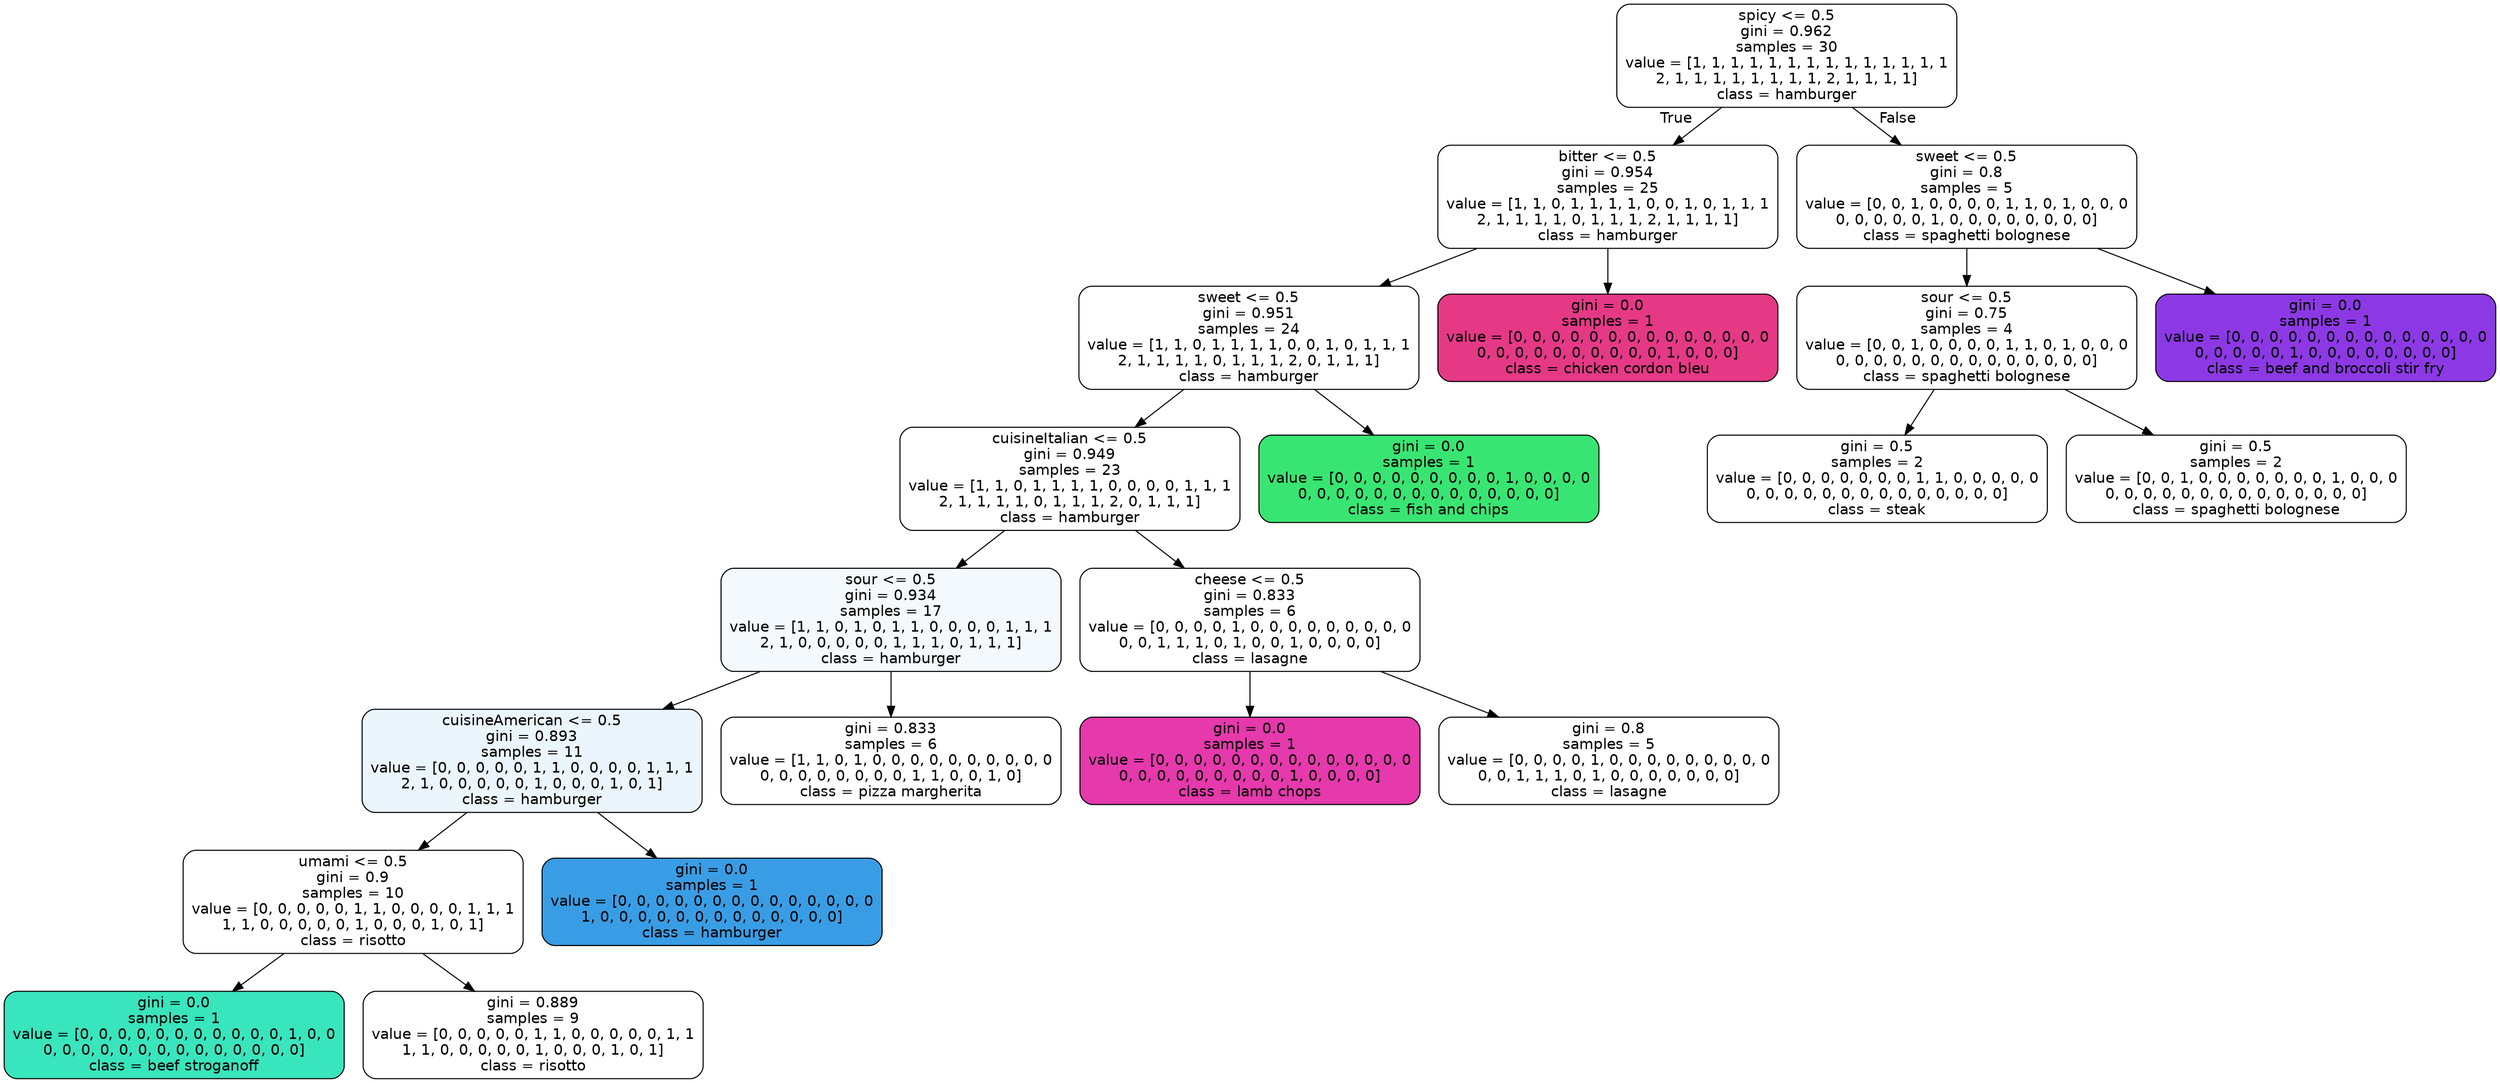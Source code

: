 digraph Tree {
node [shape=box, style="filled, rounded", color="black", fontname="helvetica"] ;
edge [fontname="helvetica"] ;
0 [label="spicy <= 0.5\ngini = 0.962\nsamples = 30\nvalue = [1, 1, 1, 1, 1, 1, 1, 1, 1, 1, 1, 1, 1, 1\n2, 1, 1, 1, 1, 1, 1, 1, 1, 2, 1, 1, 1, 1]\nclass = hamburger", fillcolor="#ffffff"] ;
1 [label="bitter <= 0.5\ngini = 0.954\nsamples = 25\nvalue = [1, 1, 0, 1, 1, 1, 1, 0, 0, 1, 0, 1, 1, 1\n2, 1, 1, 1, 1, 0, 1, 1, 1, 2, 1, 1, 1, 1]\nclass = hamburger", fillcolor="#ffffff"] ;
0 -> 1 [labeldistance=2.5, labelangle=45, headlabel="True"] ;
2 [label="sweet <= 0.5\ngini = 0.951\nsamples = 24\nvalue = [1, 1, 0, 1, 1, 1, 1, 0, 0, 1, 0, 1, 1, 1\n2, 1, 1, 1, 1, 0, 1, 1, 1, 2, 0, 1, 1, 1]\nclass = hamburger", fillcolor="#ffffff"] ;
1 -> 2 ;
3 [label="cuisineItalian <= 0.5\ngini = 0.949\nsamples = 23\nvalue = [1, 1, 0, 1, 1, 1, 1, 0, 0, 0, 0, 1, 1, 1\n2, 1, 1, 1, 1, 0, 1, 1, 1, 2, 0, 1, 1, 1]\nclass = hamburger", fillcolor="#ffffff"] ;
2 -> 3 ;
4 [label="sour <= 0.5\ngini = 0.934\nsamples = 17\nvalue = [1, 1, 0, 1, 0, 1, 1, 0, 0, 0, 0, 1, 1, 1\n2, 1, 0, 0, 0, 0, 0, 1, 1, 1, 0, 1, 1, 1]\nclass = hamburger", fillcolor="#f3f9fd"] ;
3 -> 4 ;
5 [label="cuisineAmerican <= 0.5\ngini = 0.893\nsamples = 11\nvalue = [0, 0, 0, 0, 0, 1, 1, 0, 0, 0, 0, 1, 1, 1\n2, 1, 0, 0, 0, 0, 0, 1, 0, 0, 0, 1, 0, 1]\nclass = hamburger", fillcolor="#ebf5fc"] ;
4 -> 5 ;
6 [label="umami <= 0.5\ngini = 0.9\nsamples = 10\nvalue = [0, 0, 0, 0, 0, 1, 1, 0, 0, 0, 0, 1, 1, 1\n1, 1, 0, 0, 0, 0, 0, 1, 0, 0, 0, 1, 0, 1]\nclass = risotto", fillcolor="#ffffff"] ;
5 -> 6 ;
7 [label="gini = 0.0\nsamples = 1\nvalue = [0, 0, 0, 0, 0, 0, 0, 0, 0, 0, 0, 1, 0, 0\n0, 0, 0, 0, 0, 0, 0, 0, 0, 0, 0, 0, 0, 0]\nclass = beef stroganoff", fillcolor="#39e5bd"] ;
6 -> 7 ;
8 [label="gini = 0.889\nsamples = 9\nvalue = [0, 0, 0, 0, 0, 1, 1, 0, 0, 0, 0, 0, 1, 1\n1, 1, 0, 0, 0, 0, 0, 1, 0, 0, 0, 1, 0, 1]\nclass = risotto", fillcolor="#ffffff"] ;
6 -> 8 ;
9 [label="gini = 0.0\nsamples = 1\nvalue = [0, 0, 0, 0, 0, 0, 0, 0, 0, 0, 0, 0, 0, 0\n1, 0, 0, 0, 0, 0, 0, 0, 0, 0, 0, 0, 0, 0]\nclass = hamburger", fillcolor="#399de5"] ;
5 -> 9 ;
10 [label="gini = 0.833\nsamples = 6\nvalue = [1, 1, 0, 1, 0, 0, 0, 0, 0, 0, 0, 0, 0, 0\n0, 0, 0, 0, 0, 0, 0, 0, 1, 1, 0, 0, 1, 0]\nclass = pizza margherita", fillcolor="#ffffff"] ;
4 -> 10 ;
11 [label="cheese <= 0.5\ngini = 0.833\nsamples = 6\nvalue = [0, 0, 0, 0, 1, 0, 0, 0, 0, 0, 0, 0, 0, 0\n0, 0, 1, 1, 1, 0, 1, 0, 0, 1, 0, 0, 0, 0]\nclass = lasagne", fillcolor="#ffffff"] ;
3 -> 11 ;
12 [label="gini = 0.0\nsamples = 1\nvalue = [0, 0, 0, 0, 0, 0, 0, 0, 0, 0, 0, 0, 0, 0\n0, 0, 0, 0, 0, 0, 0, 0, 0, 1, 0, 0, 0, 0]\nclass = lamb chops", fillcolor="#e539ac"] ;
11 -> 12 ;
13 [label="gini = 0.8\nsamples = 5\nvalue = [0, 0, 0, 0, 1, 0, 0, 0, 0, 0, 0, 0, 0, 0\n0, 0, 1, 1, 1, 0, 1, 0, 0, 0, 0, 0, 0, 0]\nclass = lasagne", fillcolor="#ffffff"] ;
11 -> 13 ;
14 [label="gini = 0.0\nsamples = 1\nvalue = [0, 0, 0, 0, 0, 0, 0, 0, 0, 1, 0, 0, 0, 0\n0, 0, 0, 0, 0, 0, 0, 0, 0, 0, 0, 0, 0, 0]\nclass = fish and chips", fillcolor="#39e572"] ;
2 -> 14 ;
15 [label="gini = 0.0\nsamples = 1\nvalue = [0, 0, 0, 0, 0, 0, 0, 0, 0, 0, 0, 0, 0, 0\n0, 0, 0, 0, 0, 0, 0, 0, 0, 0, 1, 0, 0, 0]\nclass = chicken cordon bleu", fillcolor="#e53986"] ;
1 -> 15 ;
16 [label="sweet <= 0.5\ngini = 0.8\nsamples = 5\nvalue = [0, 0, 1, 0, 0, 0, 0, 1, 1, 0, 1, 0, 0, 0\n0, 0, 0, 0, 0, 1, 0, 0, 0, 0, 0, 0, 0, 0]\nclass = spaghetti bolognese", fillcolor="#ffffff"] ;
0 -> 16 [labeldistance=2.5, labelangle=-45, headlabel="False"] ;
17 [label="sour <= 0.5\ngini = 0.75\nsamples = 4\nvalue = [0, 0, 1, 0, 0, 0, 0, 1, 1, 0, 1, 0, 0, 0\n0, 0, 0, 0, 0, 0, 0, 0, 0, 0, 0, 0, 0, 0]\nclass = spaghetti bolognese", fillcolor="#ffffff"] ;
16 -> 17 ;
18 [label="gini = 0.5\nsamples = 2\nvalue = [0, 0, 0, 0, 0, 0, 0, 1, 1, 0, 0, 0, 0, 0\n0, 0, 0, 0, 0, 0, 0, 0, 0, 0, 0, 0, 0, 0]\nclass = steak", fillcolor="#ffffff"] ;
17 -> 18 ;
19 [label="gini = 0.5\nsamples = 2\nvalue = [0, 0, 1, 0, 0, 0, 0, 0, 0, 0, 1, 0, 0, 0\n0, 0, 0, 0, 0, 0, 0, 0, 0, 0, 0, 0, 0, 0]\nclass = spaghetti bolognese", fillcolor="#ffffff"] ;
17 -> 19 ;
20 [label="gini = 0.0\nsamples = 1\nvalue = [0, 0, 0, 0, 0, 0, 0, 0, 0, 0, 0, 0, 0, 0\n0, 0, 0, 0, 0, 1, 0, 0, 0, 0, 0, 0, 0, 0]\nclass = beef and broccoli stir fry", fillcolor="#8c39e5"] ;
16 -> 20 ;
}
